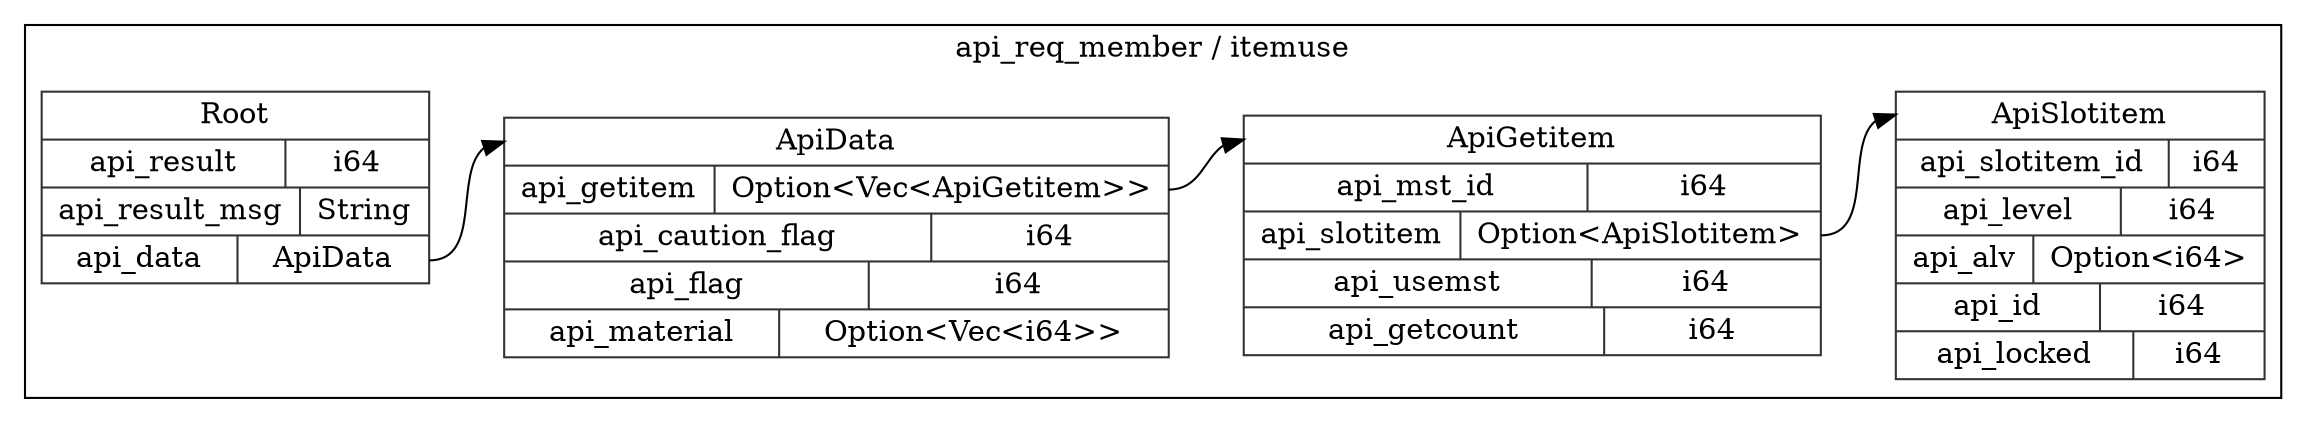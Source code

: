 digraph {
  rankdir=LR;
  subgraph cluster_0 {
    label="api_req_member / itemuse";
    node [style="filled", color=white, style="solid", color=gray20];
    api_req_member__itemuse__Root [label="<Root> Root  | { api_result | <api_result> i64 } | { api_result_msg | <api_result_msg> String } | { api_data | <api_data> ApiData }", shape=record];
    api_req_member__itemuse__ApiData;
    api_req_member__itemuse__Root:api_data:e -> api_req_member__itemuse__ApiData:ApiData:w;
    api_req_member__itemuse__ApiData [label="<ApiData> ApiData  | { api_getitem | <api_getitem> Option\<Vec\<ApiGetitem\>\> } | { api_caution_flag | <api_caution_flag> i64 } | { api_flag | <api_flag> i64 } | { api_material | <api_material> Option\<Vec\<i64\>\> }", shape=record];
    api_req_member__itemuse__ApiGetitem;
    api_req_member__itemuse__ApiData:api_getitem:e -> api_req_member__itemuse__ApiGetitem:ApiGetitem:w;
    api_req_member__itemuse__ApiGetitem [label="<ApiGetitem> ApiGetitem  | { api_mst_id | <api_mst_id> i64 } | { api_slotitem | <api_slotitem> Option\<ApiSlotitem\> } | { api_usemst | <api_usemst> i64 } | { api_getcount | <api_getcount> i64 }", shape=record];
    api_req_member__itemuse__ApiSlotitem;
    api_req_member__itemuse__ApiGetitem:api_slotitem:e -> api_req_member__itemuse__ApiSlotitem:ApiSlotitem:w;
    api_req_member__itemuse__ApiSlotitem [label="<ApiSlotitem> ApiSlotitem  | { api_slotitem_id | <api_slotitem_id> i64 } | { api_level | <api_level> i64 } | { api_alv | <api_alv> Option\<i64\> } | { api_id | <api_id> i64 } | { api_locked | <api_locked> i64 }", shape=record];
  }
}
